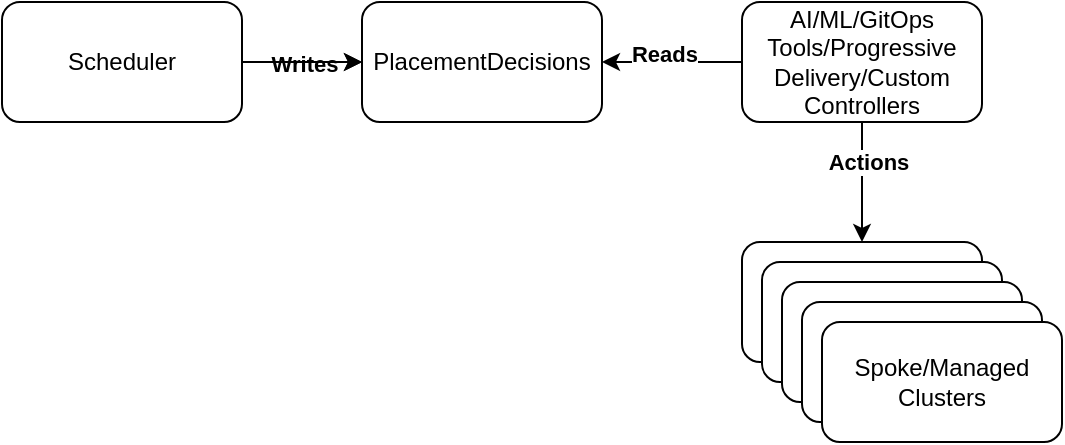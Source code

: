 <mxfile version="27.0.3">
  <diagram name="Page-1" id="Z3yLzWJTPDzzIWQX0qvW">
    <mxGraphModel dx="1416" dy="756" grid="1" gridSize="10" guides="1" tooltips="1" connect="1" arrows="1" fold="1" page="1" pageScale="1" pageWidth="850" pageHeight="1100" background="none" math="0" shadow="0">
      <root>
        <mxCell id="0" />
        <mxCell id="1" parent="0" />
        <mxCell id="988n4VOuxymt-XpcWNWP-7" style="edgeStyle=orthogonalEdgeStyle;rounded=0;orthogonalLoop=1;jettySize=auto;html=1;fontStyle=1" edge="1" parent="1" source="988n4VOuxymt-XpcWNWP-4" target="988n4VOuxymt-XpcWNWP-6">
          <mxGeometry relative="1" as="geometry" />
        </mxCell>
        <mxCell id="988n4VOuxymt-XpcWNWP-8" value="Writes" style="edgeLabel;html=1;align=center;verticalAlign=middle;resizable=0;points=[];fontStyle=1" vertex="1" connectable="0" parent="988n4VOuxymt-XpcWNWP-7">
          <mxGeometry x="0.033" y="-1" relative="1" as="geometry">
            <mxPoint as="offset" />
          </mxGeometry>
        </mxCell>
        <mxCell id="988n4VOuxymt-XpcWNWP-12" value="" style="edgeStyle=orthogonalEdgeStyle;rounded=0;orthogonalLoop=1;jettySize=auto;html=1;" edge="1" parent="1" source="988n4VOuxymt-XpcWNWP-4" target="988n4VOuxymt-XpcWNWP-6">
          <mxGeometry relative="1" as="geometry" />
        </mxCell>
        <mxCell id="988n4VOuxymt-XpcWNWP-4" value="Scheduler" style="rounded=1;whiteSpace=wrap;html=1;" vertex="1" parent="1">
          <mxGeometry x="100" y="300" width="120" height="60" as="geometry" />
        </mxCell>
        <mxCell id="988n4VOuxymt-XpcWNWP-6" value="PlacementDecisions" style="rounded=1;whiteSpace=wrap;html=1;" vertex="1" parent="1">
          <mxGeometry x="280" y="300" width="120" height="60" as="geometry" />
        </mxCell>
        <mxCell id="988n4VOuxymt-XpcWNWP-10" style="edgeStyle=orthogonalEdgeStyle;rounded=0;orthogonalLoop=1;jettySize=auto;html=1;entryX=1;entryY=0.5;entryDx=0;entryDy=0;" edge="1" parent="1" source="988n4VOuxymt-XpcWNWP-9" target="988n4VOuxymt-XpcWNWP-6">
          <mxGeometry relative="1" as="geometry" />
        </mxCell>
        <mxCell id="988n4VOuxymt-XpcWNWP-11" value="&lt;b&gt;Reads&lt;/b&gt;&lt;div&gt;&lt;br&gt;&lt;/div&gt;" style="edgeLabel;html=1;align=center;verticalAlign=middle;resizable=0;points=[];" vertex="1" connectable="0" parent="988n4VOuxymt-XpcWNWP-10">
          <mxGeometry x="0.133" y="3" relative="1" as="geometry">
            <mxPoint as="offset" />
          </mxGeometry>
        </mxCell>
        <mxCell id="988n4VOuxymt-XpcWNWP-22" style="edgeStyle=orthogonalEdgeStyle;rounded=0;orthogonalLoop=1;jettySize=auto;html=1;entryX=0.5;entryY=0;entryDx=0;entryDy=0;" edge="1" parent="1" source="988n4VOuxymt-XpcWNWP-9" target="988n4VOuxymt-XpcWNWP-17">
          <mxGeometry relative="1" as="geometry" />
        </mxCell>
        <mxCell id="988n4VOuxymt-XpcWNWP-23" value="&lt;b&gt;Actions&lt;/b&gt;" style="edgeLabel;html=1;align=center;verticalAlign=middle;resizable=0;points=[];" vertex="1" connectable="0" parent="988n4VOuxymt-XpcWNWP-22">
          <mxGeometry x="-0.333" y="3" relative="1" as="geometry">
            <mxPoint as="offset" />
          </mxGeometry>
        </mxCell>
        <mxCell id="988n4VOuxymt-XpcWNWP-9" value="AI/ML/GitOps Tools/Progressive Delivery/Custom Controllers" style="rounded=1;whiteSpace=wrap;html=1;" vertex="1" parent="1">
          <mxGeometry x="470" y="300" width="120" height="60" as="geometry" />
        </mxCell>
        <mxCell id="988n4VOuxymt-XpcWNWP-17" value="" style="rounded=1;whiteSpace=wrap;html=1;" vertex="1" parent="1">
          <mxGeometry x="470" y="420" width="120" height="60" as="geometry" />
        </mxCell>
        <mxCell id="988n4VOuxymt-XpcWNWP-18" value="" style="rounded=1;whiteSpace=wrap;html=1;" vertex="1" parent="1">
          <mxGeometry x="480" y="430" width="120" height="60" as="geometry" />
        </mxCell>
        <mxCell id="988n4VOuxymt-XpcWNWP-19" value="" style="rounded=1;whiteSpace=wrap;html=1;" vertex="1" parent="1">
          <mxGeometry x="490" y="440" width="120" height="60" as="geometry" />
        </mxCell>
        <mxCell id="988n4VOuxymt-XpcWNWP-20" value="" style="rounded=1;whiteSpace=wrap;html=1;" vertex="1" parent="1">
          <mxGeometry x="500" y="450" width="120" height="60" as="geometry" />
        </mxCell>
        <mxCell id="988n4VOuxymt-XpcWNWP-21" value="Spoke/Managed Clusters" style="rounded=1;whiteSpace=wrap;html=1;" vertex="1" parent="1">
          <mxGeometry x="510" y="460" width="120" height="60" as="geometry" />
        </mxCell>
      </root>
    </mxGraphModel>
  </diagram>
</mxfile>
